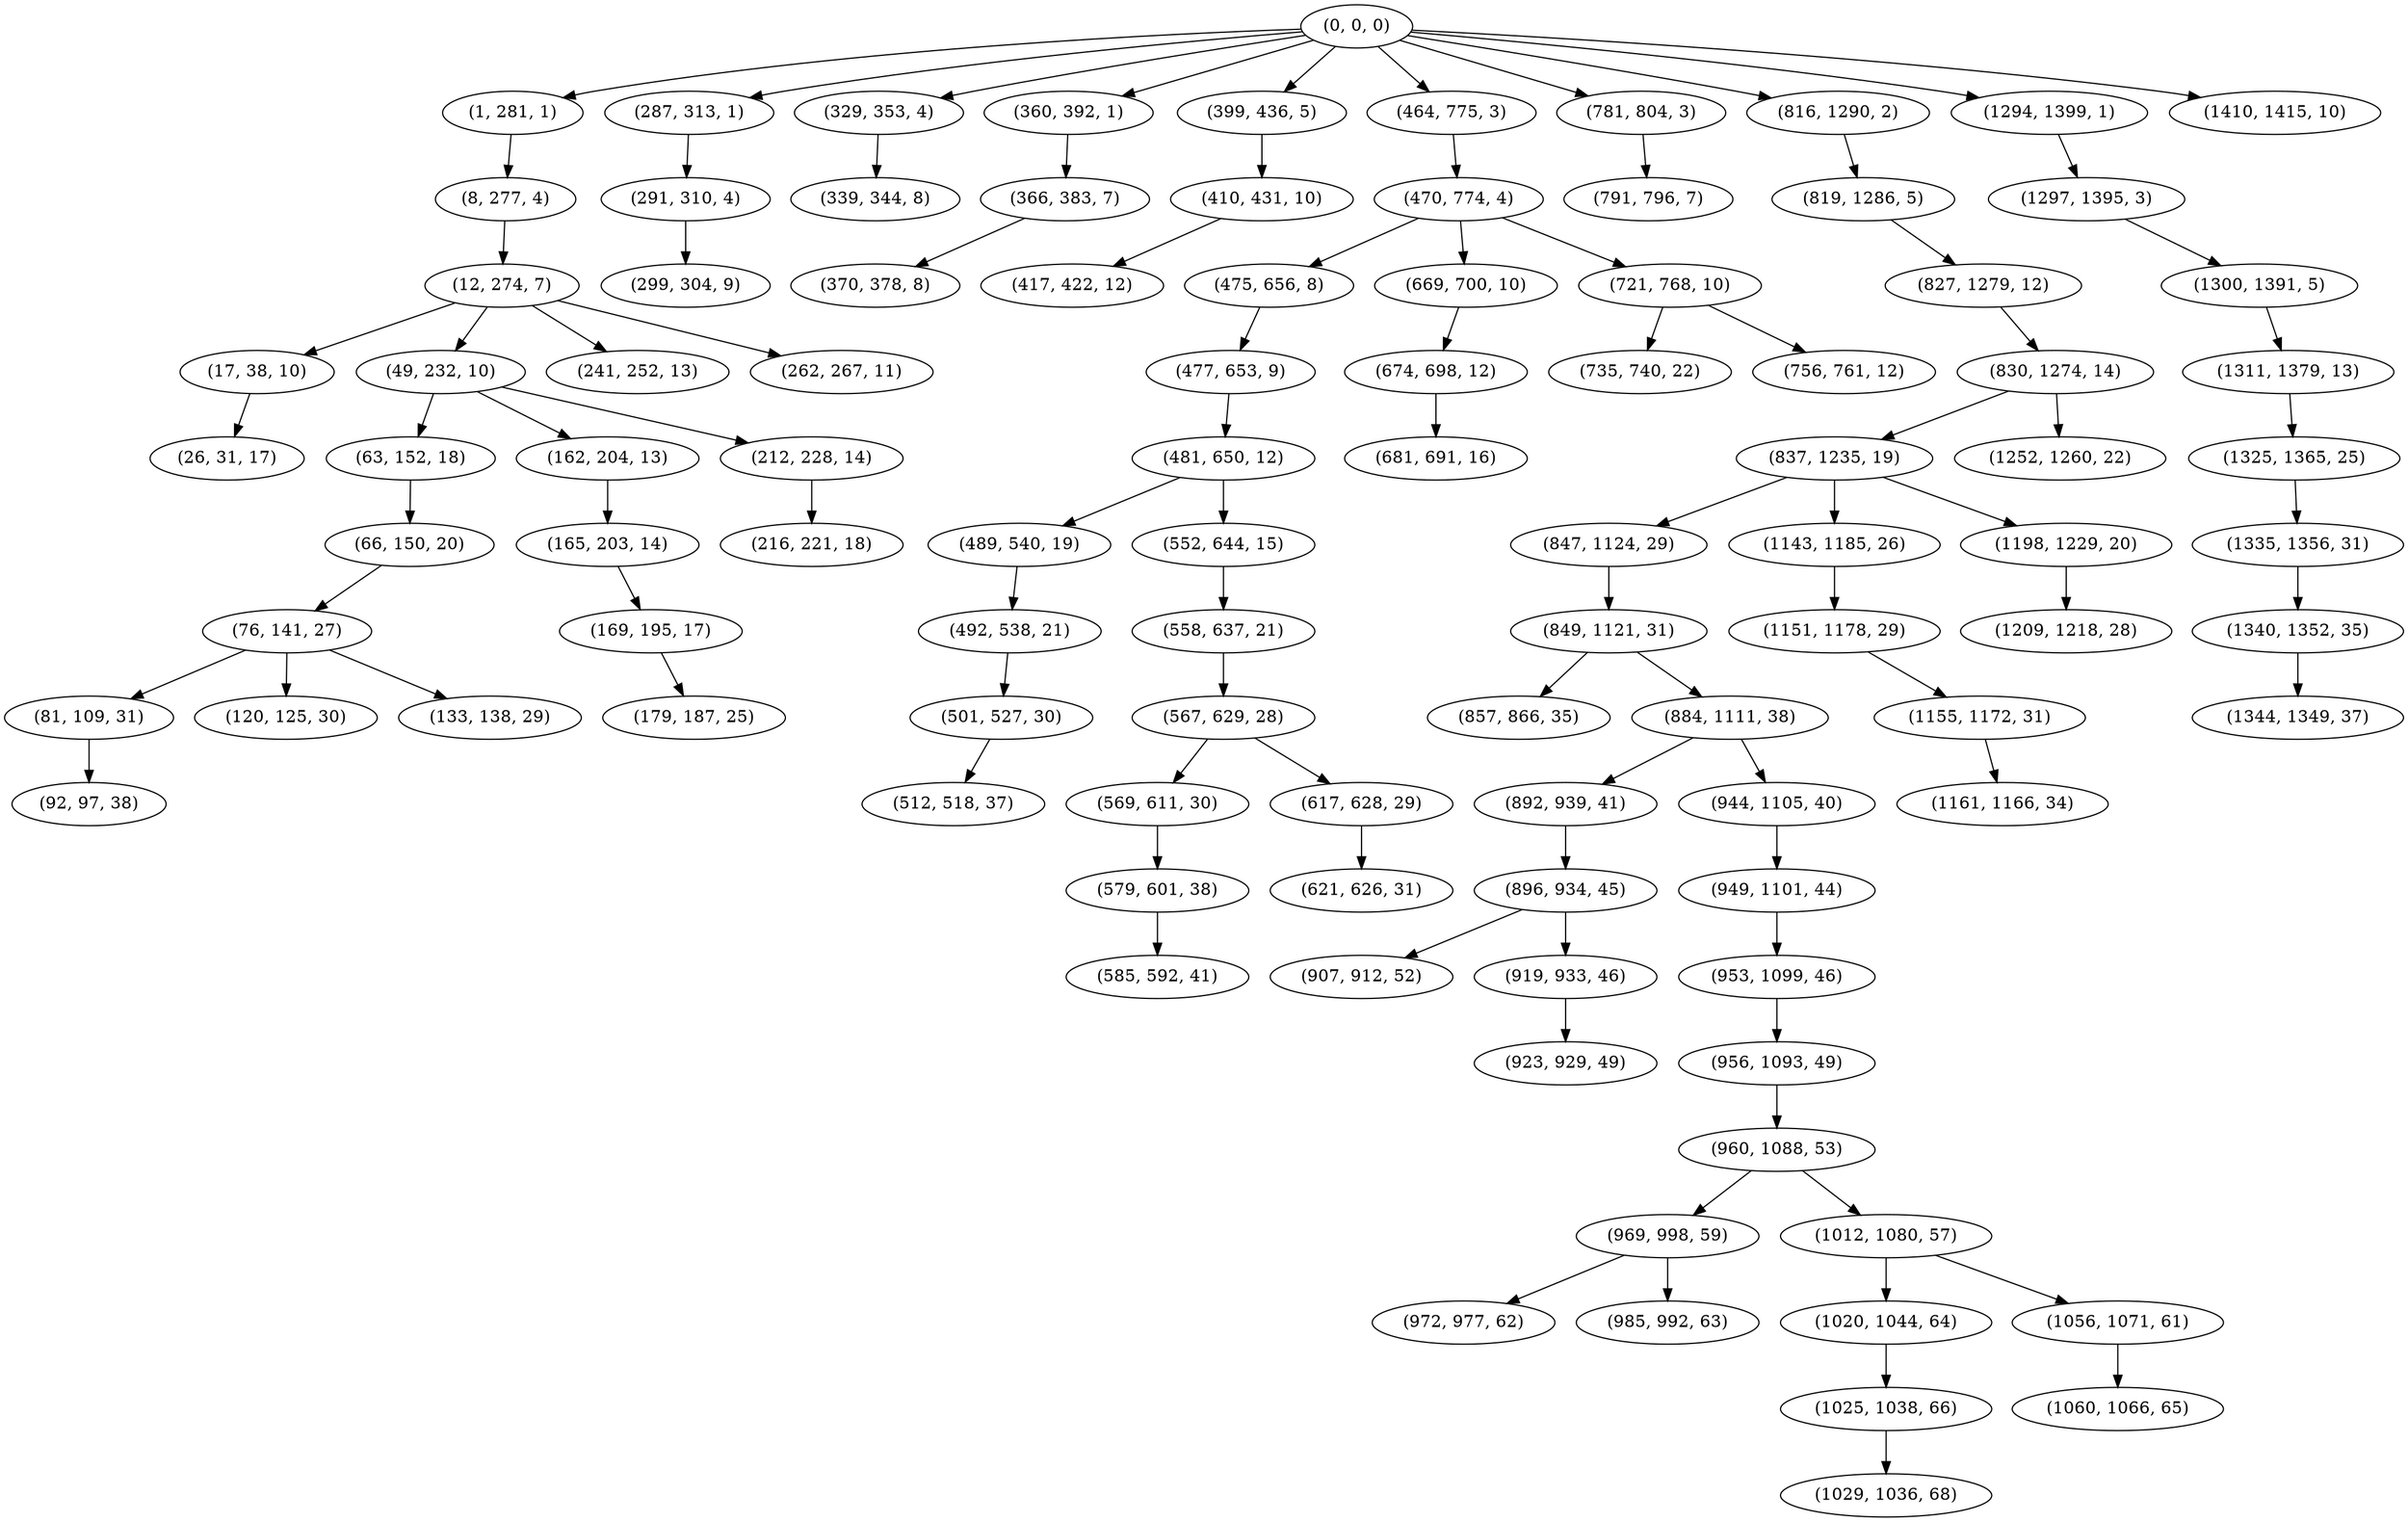 digraph tree {
    "(0, 0, 0)";
    "(1, 281, 1)";
    "(8, 277, 4)";
    "(12, 274, 7)";
    "(17, 38, 10)";
    "(26, 31, 17)";
    "(49, 232, 10)";
    "(63, 152, 18)";
    "(66, 150, 20)";
    "(76, 141, 27)";
    "(81, 109, 31)";
    "(92, 97, 38)";
    "(120, 125, 30)";
    "(133, 138, 29)";
    "(162, 204, 13)";
    "(165, 203, 14)";
    "(169, 195, 17)";
    "(179, 187, 25)";
    "(212, 228, 14)";
    "(216, 221, 18)";
    "(241, 252, 13)";
    "(262, 267, 11)";
    "(287, 313, 1)";
    "(291, 310, 4)";
    "(299, 304, 9)";
    "(329, 353, 4)";
    "(339, 344, 8)";
    "(360, 392, 1)";
    "(366, 383, 7)";
    "(370, 378, 8)";
    "(399, 436, 5)";
    "(410, 431, 10)";
    "(417, 422, 12)";
    "(464, 775, 3)";
    "(470, 774, 4)";
    "(475, 656, 8)";
    "(477, 653, 9)";
    "(481, 650, 12)";
    "(489, 540, 19)";
    "(492, 538, 21)";
    "(501, 527, 30)";
    "(512, 518, 37)";
    "(552, 644, 15)";
    "(558, 637, 21)";
    "(567, 629, 28)";
    "(569, 611, 30)";
    "(579, 601, 38)";
    "(585, 592, 41)";
    "(617, 628, 29)";
    "(621, 626, 31)";
    "(669, 700, 10)";
    "(674, 698, 12)";
    "(681, 691, 16)";
    "(721, 768, 10)";
    "(735, 740, 22)";
    "(756, 761, 12)";
    "(781, 804, 3)";
    "(791, 796, 7)";
    "(816, 1290, 2)";
    "(819, 1286, 5)";
    "(827, 1279, 12)";
    "(830, 1274, 14)";
    "(837, 1235, 19)";
    "(847, 1124, 29)";
    "(849, 1121, 31)";
    "(857, 866, 35)";
    "(884, 1111, 38)";
    "(892, 939, 41)";
    "(896, 934, 45)";
    "(907, 912, 52)";
    "(919, 933, 46)";
    "(923, 929, 49)";
    "(944, 1105, 40)";
    "(949, 1101, 44)";
    "(953, 1099, 46)";
    "(956, 1093, 49)";
    "(960, 1088, 53)";
    "(969, 998, 59)";
    "(972, 977, 62)";
    "(985, 992, 63)";
    "(1012, 1080, 57)";
    "(1020, 1044, 64)";
    "(1025, 1038, 66)";
    "(1029, 1036, 68)";
    "(1056, 1071, 61)";
    "(1060, 1066, 65)";
    "(1143, 1185, 26)";
    "(1151, 1178, 29)";
    "(1155, 1172, 31)";
    "(1161, 1166, 34)";
    "(1198, 1229, 20)";
    "(1209, 1218, 28)";
    "(1252, 1260, 22)";
    "(1294, 1399, 1)";
    "(1297, 1395, 3)";
    "(1300, 1391, 5)";
    "(1311, 1379, 13)";
    "(1325, 1365, 25)";
    "(1335, 1356, 31)";
    "(1340, 1352, 35)";
    "(1344, 1349, 37)";
    "(1410, 1415, 10)";
    "(0, 0, 0)" -> "(1, 281, 1)";
    "(0, 0, 0)" -> "(287, 313, 1)";
    "(0, 0, 0)" -> "(329, 353, 4)";
    "(0, 0, 0)" -> "(360, 392, 1)";
    "(0, 0, 0)" -> "(399, 436, 5)";
    "(0, 0, 0)" -> "(464, 775, 3)";
    "(0, 0, 0)" -> "(781, 804, 3)";
    "(0, 0, 0)" -> "(816, 1290, 2)";
    "(0, 0, 0)" -> "(1294, 1399, 1)";
    "(0, 0, 0)" -> "(1410, 1415, 10)";
    "(1, 281, 1)" -> "(8, 277, 4)";
    "(8, 277, 4)" -> "(12, 274, 7)";
    "(12, 274, 7)" -> "(17, 38, 10)";
    "(12, 274, 7)" -> "(49, 232, 10)";
    "(12, 274, 7)" -> "(241, 252, 13)";
    "(12, 274, 7)" -> "(262, 267, 11)";
    "(17, 38, 10)" -> "(26, 31, 17)";
    "(49, 232, 10)" -> "(63, 152, 18)";
    "(49, 232, 10)" -> "(162, 204, 13)";
    "(49, 232, 10)" -> "(212, 228, 14)";
    "(63, 152, 18)" -> "(66, 150, 20)";
    "(66, 150, 20)" -> "(76, 141, 27)";
    "(76, 141, 27)" -> "(81, 109, 31)";
    "(76, 141, 27)" -> "(120, 125, 30)";
    "(76, 141, 27)" -> "(133, 138, 29)";
    "(81, 109, 31)" -> "(92, 97, 38)";
    "(162, 204, 13)" -> "(165, 203, 14)";
    "(165, 203, 14)" -> "(169, 195, 17)";
    "(169, 195, 17)" -> "(179, 187, 25)";
    "(212, 228, 14)" -> "(216, 221, 18)";
    "(287, 313, 1)" -> "(291, 310, 4)";
    "(291, 310, 4)" -> "(299, 304, 9)";
    "(329, 353, 4)" -> "(339, 344, 8)";
    "(360, 392, 1)" -> "(366, 383, 7)";
    "(366, 383, 7)" -> "(370, 378, 8)";
    "(399, 436, 5)" -> "(410, 431, 10)";
    "(410, 431, 10)" -> "(417, 422, 12)";
    "(464, 775, 3)" -> "(470, 774, 4)";
    "(470, 774, 4)" -> "(475, 656, 8)";
    "(470, 774, 4)" -> "(669, 700, 10)";
    "(470, 774, 4)" -> "(721, 768, 10)";
    "(475, 656, 8)" -> "(477, 653, 9)";
    "(477, 653, 9)" -> "(481, 650, 12)";
    "(481, 650, 12)" -> "(489, 540, 19)";
    "(481, 650, 12)" -> "(552, 644, 15)";
    "(489, 540, 19)" -> "(492, 538, 21)";
    "(492, 538, 21)" -> "(501, 527, 30)";
    "(501, 527, 30)" -> "(512, 518, 37)";
    "(552, 644, 15)" -> "(558, 637, 21)";
    "(558, 637, 21)" -> "(567, 629, 28)";
    "(567, 629, 28)" -> "(569, 611, 30)";
    "(567, 629, 28)" -> "(617, 628, 29)";
    "(569, 611, 30)" -> "(579, 601, 38)";
    "(579, 601, 38)" -> "(585, 592, 41)";
    "(617, 628, 29)" -> "(621, 626, 31)";
    "(669, 700, 10)" -> "(674, 698, 12)";
    "(674, 698, 12)" -> "(681, 691, 16)";
    "(721, 768, 10)" -> "(735, 740, 22)";
    "(721, 768, 10)" -> "(756, 761, 12)";
    "(781, 804, 3)" -> "(791, 796, 7)";
    "(816, 1290, 2)" -> "(819, 1286, 5)";
    "(819, 1286, 5)" -> "(827, 1279, 12)";
    "(827, 1279, 12)" -> "(830, 1274, 14)";
    "(830, 1274, 14)" -> "(837, 1235, 19)";
    "(830, 1274, 14)" -> "(1252, 1260, 22)";
    "(837, 1235, 19)" -> "(847, 1124, 29)";
    "(837, 1235, 19)" -> "(1143, 1185, 26)";
    "(837, 1235, 19)" -> "(1198, 1229, 20)";
    "(847, 1124, 29)" -> "(849, 1121, 31)";
    "(849, 1121, 31)" -> "(857, 866, 35)";
    "(849, 1121, 31)" -> "(884, 1111, 38)";
    "(884, 1111, 38)" -> "(892, 939, 41)";
    "(884, 1111, 38)" -> "(944, 1105, 40)";
    "(892, 939, 41)" -> "(896, 934, 45)";
    "(896, 934, 45)" -> "(907, 912, 52)";
    "(896, 934, 45)" -> "(919, 933, 46)";
    "(919, 933, 46)" -> "(923, 929, 49)";
    "(944, 1105, 40)" -> "(949, 1101, 44)";
    "(949, 1101, 44)" -> "(953, 1099, 46)";
    "(953, 1099, 46)" -> "(956, 1093, 49)";
    "(956, 1093, 49)" -> "(960, 1088, 53)";
    "(960, 1088, 53)" -> "(969, 998, 59)";
    "(960, 1088, 53)" -> "(1012, 1080, 57)";
    "(969, 998, 59)" -> "(972, 977, 62)";
    "(969, 998, 59)" -> "(985, 992, 63)";
    "(1012, 1080, 57)" -> "(1020, 1044, 64)";
    "(1012, 1080, 57)" -> "(1056, 1071, 61)";
    "(1020, 1044, 64)" -> "(1025, 1038, 66)";
    "(1025, 1038, 66)" -> "(1029, 1036, 68)";
    "(1056, 1071, 61)" -> "(1060, 1066, 65)";
    "(1143, 1185, 26)" -> "(1151, 1178, 29)";
    "(1151, 1178, 29)" -> "(1155, 1172, 31)";
    "(1155, 1172, 31)" -> "(1161, 1166, 34)";
    "(1198, 1229, 20)" -> "(1209, 1218, 28)";
    "(1294, 1399, 1)" -> "(1297, 1395, 3)";
    "(1297, 1395, 3)" -> "(1300, 1391, 5)";
    "(1300, 1391, 5)" -> "(1311, 1379, 13)";
    "(1311, 1379, 13)" -> "(1325, 1365, 25)";
    "(1325, 1365, 25)" -> "(1335, 1356, 31)";
    "(1335, 1356, 31)" -> "(1340, 1352, 35)";
    "(1340, 1352, 35)" -> "(1344, 1349, 37)";
}
